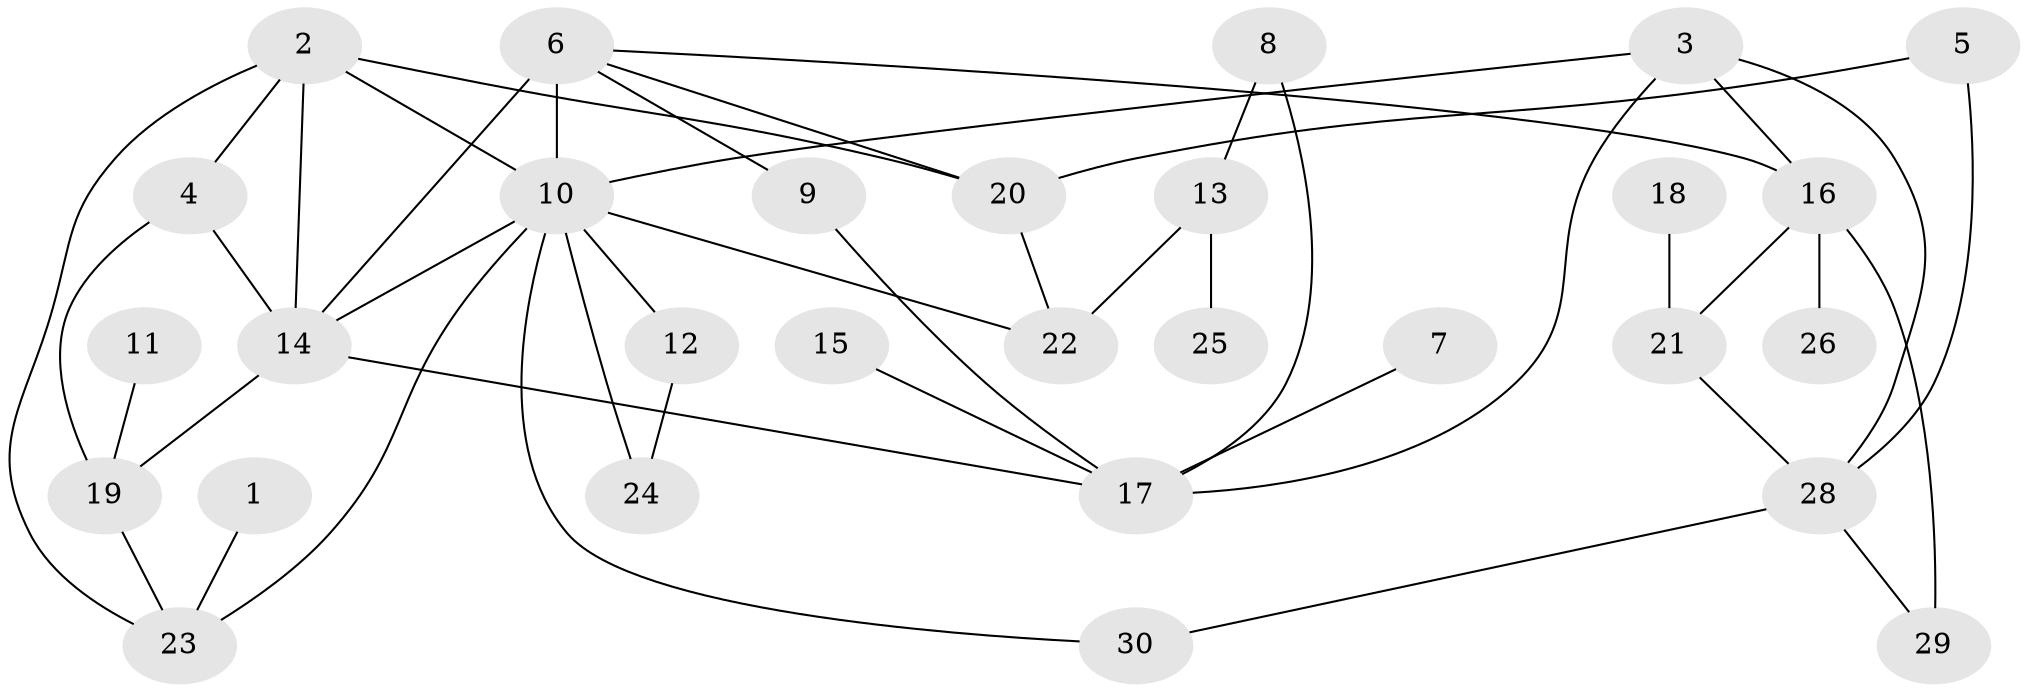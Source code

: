 // original degree distribution, {1: 0.20754716981132076, 5: 0.09433962264150944, 4: 0.1320754716981132, 3: 0.1509433962264151, 2: 0.2830188679245283, 7: 0.03773584905660377, 6: 0.03773584905660377, 0: 0.05660377358490566}
// Generated by graph-tools (version 1.1) at 2025/47/03/04/25 22:47:53]
// undirected, 29 vertices, 45 edges
graph export_dot {
  node [color=gray90,style=filled];
  1;
  2;
  3;
  4;
  5;
  6;
  7;
  8;
  9;
  10;
  11;
  12;
  13;
  14;
  15;
  16;
  17;
  18;
  19;
  20;
  21;
  22;
  23;
  24;
  25;
  26;
  28;
  29;
  30;
  1 -- 23 [weight=1.0];
  2 -- 4 [weight=1.0];
  2 -- 10 [weight=1.0];
  2 -- 14 [weight=1.0];
  2 -- 20 [weight=1.0];
  2 -- 23 [weight=1.0];
  3 -- 10 [weight=1.0];
  3 -- 16 [weight=1.0];
  3 -- 17 [weight=1.0];
  3 -- 28 [weight=1.0];
  4 -- 14 [weight=2.0];
  4 -- 19 [weight=2.0];
  5 -- 20 [weight=1.0];
  5 -- 28 [weight=1.0];
  6 -- 9 [weight=1.0];
  6 -- 10 [weight=1.0];
  6 -- 14 [weight=3.0];
  6 -- 16 [weight=1.0];
  6 -- 20 [weight=1.0];
  7 -- 17 [weight=1.0];
  8 -- 13 [weight=1.0];
  8 -- 17 [weight=1.0];
  9 -- 17 [weight=1.0];
  10 -- 12 [weight=1.0];
  10 -- 14 [weight=1.0];
  10 -- 22 [weight=1.0];
  10 -- 23 [weight=1.0];
  10 -- 24 [weight=1.0];
  10 -- 30 [weight=1.0];
  11 -- 19 [weight=1.0];
  12 -- 24 [weight=1.0];
  13 -- 22 [weight=1.0];
  13 -- 25 [weight=1.0];
  14 -- 17 [weight=1.0];
  14 -- 19 [weight=1.0];
  15 -- 17 [weight=1.0];
  16 -- 21 [weight=1.0];
  16 -- 26 [weight=1.0];
  16 -- 29 [weight=2.0];
  18 -- 21 [weight=1.0];
  19 -- 23 [weight=1.0];
  20 -- 22 [weight=1.0];
  21 -- 28 [weight=1.0];
  28 -- 29 [weight=1.0];
  28 -- 30 [weight=1.0];
}
